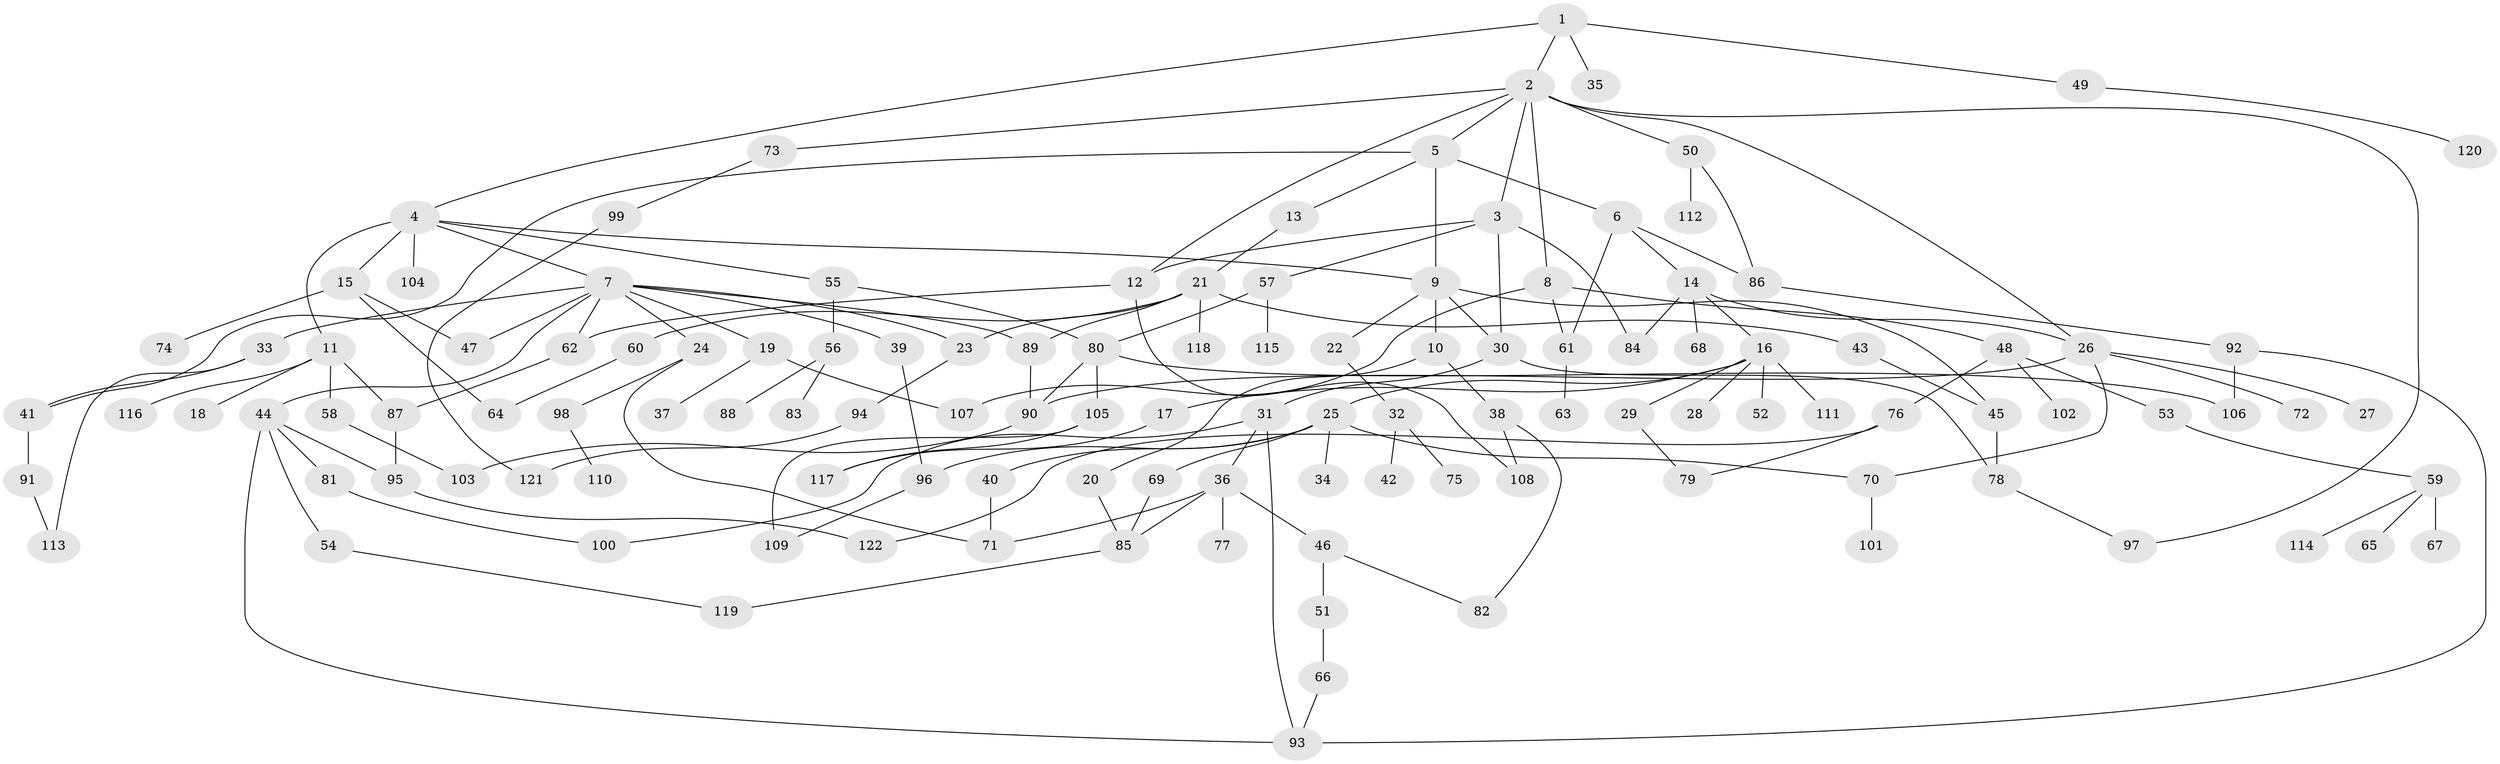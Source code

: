 // coarse degree distribution, {3: 0.17567567567567569, 11: 0.013513513513513514, 6: 0.04054054054054054, 5: 0.0945945945945946, 9: 0.013513513513513514, 4: 0.13513513513513514, 7: 0.013513513513513514, 1: 0.17567567567567569, 2: 0.33783783783783783}
// Generated by graph-tools (version 1.1) at 2025/48/03/04/25 22:48:52]
// undirected, 122 vertices, 164 edges
graph export_dot {
  node [color=gray90,style=filled];
  1;
  2;
  3;
  4;
  5;
  6;
  7;
  8;
  9;
  10;
  11;
  12;
  13;
  14;
  15;
  16;
  17;
  18;
  19;
  20;
  21;
  22;
  23;
  24;
  25;
  26;
  27;
  28;
  29;
  30;
  31;
  32;
  33;
  34;
  35;
  36;
  37;
  38;
  39;
  40;
  41;
  42;
  43;
  44;
  45;
  46;
  47;
  48;
  49;
  50;
  51;
  52;
  53;
  54;
  55;
  56;
  57;
  58;
  59;
  60;
  61;
  62;
  63;
  64;
  65;
  66;
  67;
  68;
  69;
  70;
  71;
  72;
  73;
  74;
  75;
  76;
  77;
  78;
  79;
  80;
  81;
  82;
  83;
  84;
  85;
  86;
  87;
  88;
  89;
  90;
  91;
  92;
  93;
  94;
  95;
  96;
  97;
  98;
  99;
  100;
  101;
  102;
  103;
  104;
  105;
  106;
  107;
  108;
  109;
  110;
  111;
  112;
  113;
  114;
  115;
  116;
  117;
  118;
  119;
  120;
  121;
  122;
  1 -- 2;
  1 -- 4;
  1 -- 35;
  1 -- 49;
  2 -- 3;
  2 -- 5;
  2 -- 8;
  2 -- 12;
  2 -- 50;
  2 -- 73;
  2 -- 97;
  2 -- 26;
  3 -- 57;
  3 -- 84;
  3 -- 12;
  3 -- 30;
  4 -- 7;
  4 -- 9;
  4 -- 11;
  4 -- 15;
  4 -- 55;
  4 -- 104;
  5 -- 6;
  5 -- 13;
  5 -- 41;
  5 -- 9;
  6 -- 14;
  6 -- 61;
  6 -- 86;
  7 -- 19;
  7 -- 23;
  7 -- 24;
  7 -- 33;
  7 -- 39;
  7 -- 44;
  7 -- 47;
  7 -- 62;
  7 -- 89;
  8 -- 48;
  8 -- 107;
  8 -- 61;
  9 -- 10;
  9 -- 22;
  9 -- 30;
  9 -- 45;
  10 -- 20;
  10 -- 38;
  11 -- 18;
  11 -- 58;
  11 -- 87;
  11 -- 116;
  12 -- 108;
  12 -- 62;
  13 -- 21;
  14 -- 16;
  14 -- 26;
  14 -- 68;
  14 -- 84;
  15 -- 74;
  15 -- 47;
  15 -- 64;
  16 -- 17;
  16 -- 25;
  16 -- 28;
  16 -- 29;
  16 -- 52;
  16 -- 111;
  17 -- 117;
  19 -- 37;
  19 -- 107;
  20 -- 85;
  21 -- 43;
  21 -- 60;
  21 -- 89;
  21 -- 118;
  21 -- 23;
  22 -- 32;
  23 -- 94;
  24 -- 98;
  24 -- 71;
  25 -- 34;
  25 -- 40;
  25 -- 69;
  25 -- 70;
  25 -- 96;
  26 -- 27;
  26 -- 72;
  26 -- 90;
  26 -- 70;
  29 -- 79;
  30 -- 31;
  30 -- 78;
  31 -- 36;
  31 -- 93;
  31 -- 100;
  32 -- 42;
  32 -- 75;
  33 -- 41;
  33 -- 113;
  36 -- 46;
  36 -- 71;
  36 -- 77;
  36 -- 85;
  38 -- 82;
  38 -- 108;
  39 -- 96;
  40 -- 71;
  41 -- 91;
  43 -- 45;
  44 -- 54;
  44 -- 81;
  44 -- 93;
  44 -- 95;
  45 -- 78;
  46 -- 51;
  46 -- 82;
  48 -- 53;
  48 -- 76;
  48 -- 102;
  49 -- 120;
  50 -- 112;
  50 -- 86;
  51 -- 66;
  53 -- 59;
  54 -- 119;
  55 -- 56;
  55 -- 80;
  56 -- 83;
  56 -- 88;
  57 -- 80;
  57 -- 115;
  58 -- 103;
  59 -- 65;
  59 -- 67;
  59 -- 114;
  60 -- 64;
  61 -- 63;
  62 -- 87;
  66 -- 93;
  69 -- 85;
  70 -- 101;
  73 -- 99;
  76 -- 79;
  76 -- 122;
  78 -- 97;
  80 -- 105;
  80 -- 106;
  80 -- 90;
  81 -- 100;
  85 -- 119;
  86 -- 92;
  87 -- 95;
  89 -- 90;
  90 -- 103;
  91 -- 113;
  92 -- 106;
  92 -- 93;
  94 -- 121;
  95 -- 122;
  96 -- 109;
  98 -- 110;
  99 -- 121;
  105 -- 109;
  105 -- 117;
}

